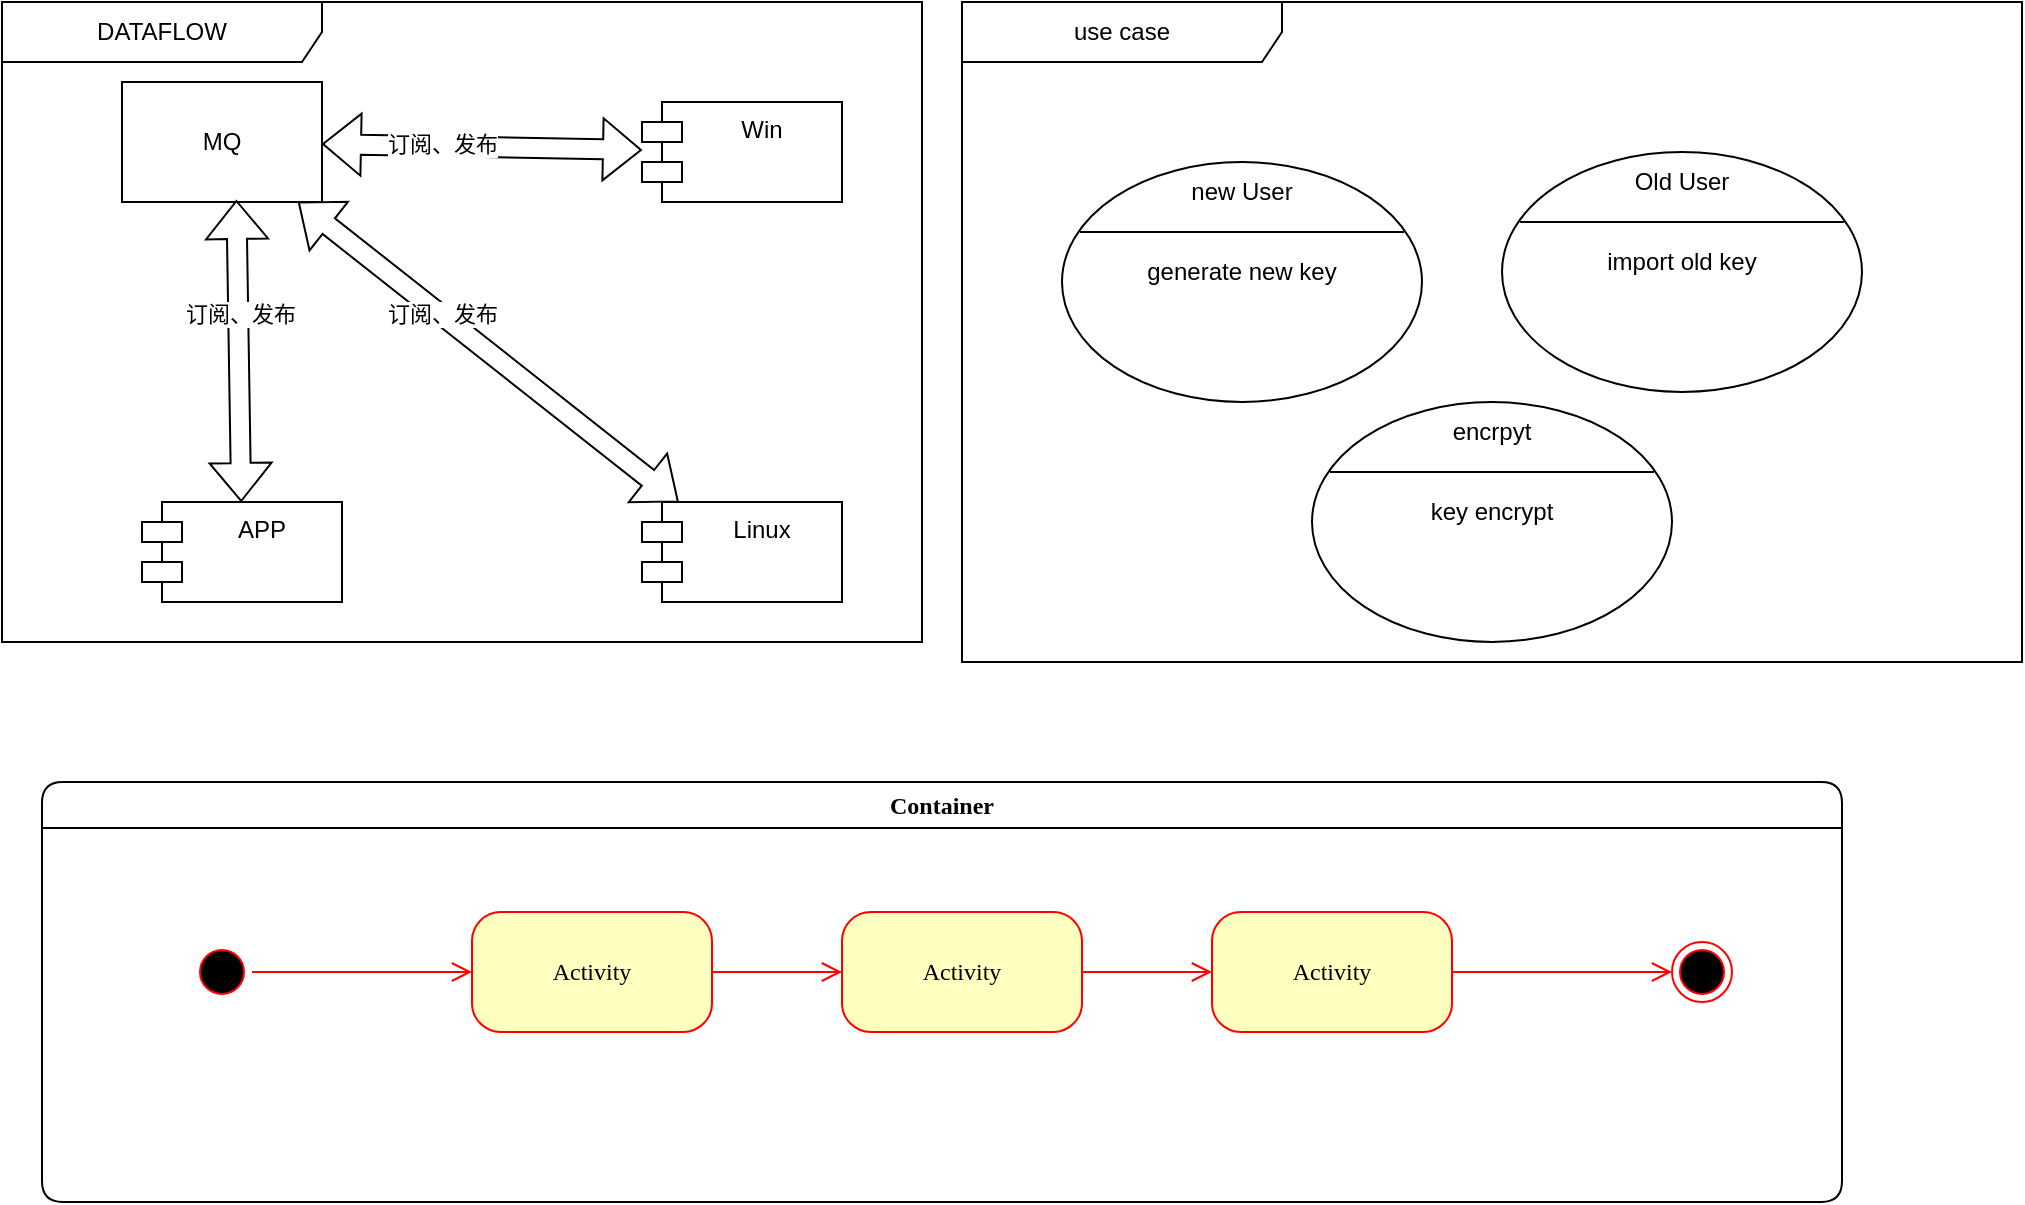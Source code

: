 <mxfile version="24.7.6">
  <diagram id="C5RBs43oDa-KdzZeNtuy" name="Page-1">
    <mxGraphModel dx="2493" dy="774" grid="1" gridSize="10" guides="1" tooltips="1" connect="1" arrows="1" fold="1" page="1" pageScale="1" pageWidth="1169" pageHeight="827" math="0" shadow="0">
      <root>
        <mxCell id="WIyWlLk6GJQsqaUBKTNV-0" />
        <mxCell id="WIyWlLk6GJQsqaUBKTNV-1" parent="WIyWlLk6GJQsqaUBKTNV-0" />
        <mxCell id="KiPP0bkD1e9r1e8dgF9X-14" value="Container" style="swimlane;whiteSpace=wrap;html=1;rounded=1;shadow=0;comic=0;labelBackgroundColor=none;strokeWidth=1;fontFamily=Verdana;fontSize=12;align=center;" vertex="1" parent="WIyWlLk6GJQsqaUBKTNV-1">
          <mxGeometry x="-140" y="410" width="900" height="210" as="geometry" />
        </mxCell>
        <mxCell id="KiPP0bkD1e9r1e8dgF9X-15" style="edgeStyle=elbowEdgeStyle;html=1;labelBackgroundColor=none;endArrow=open;endSize=8;strokeColor=#ff0000;fontFamily=Verdana;fontSize=12;align=left;rounded=0;" edge="1" parent="KiPP0bkD1e9r1e8dgF9X-14" source="KiPP0bkD1e9r1e8dgF9X-16" target="KiPP0bkD1e9r1e8dgF9X-21">
          <mxGeometry relative="1" as="geometry" />
        </mxCell>
        <mxCell id="KiPP0bkD1e9r1e8dgF9X-16" value="Activity" style="rounded=1;whiteSpace=wrap;html=1;arcSize=24;fillColor=#ffffc0;strokeColor=#ff0000;shadow=0;comic=0;labelBackgroundColor=none;fontFamily=Verdana;fontSize=12;fontColor=#000000;align=center;" vertex="1" parent="KiPP0bkD1e9r1e8dgF9X-14">
          <mxGeometry x="215" y="65" width="120" height="60" as="geometry" />
        </mxCell>
        <mxCell id="KiPP0bkD1e9r1e8dgF9X-17" value="" style="ellipse;html=1;shape=endState;fillColor=#000000;strokeColor=#ff0000;rounded=1;shadow=0;comic=0;labelBackgroundColor=none;fontFamily=Verdana;fontSize=12;fontColor=#000000;align=center;" vertex="1" parent="KiPP0bkD1e9r1e8dgF9X-14">
          <mxGeometry x="815" y="80" width="30" height="30" as="geometry" />
        </mxCell>
        <mxCell id="KiPP0bkD1e9r1e8dgF9X-18" style="edgeStyle=elbowEdgeStyle;html=1;labelBackgroundColor=none;endArrow=open;endSize=8;strokeColor=#ff0000;fontFamily=Verdana;fontSize=12;align=left;rounded=0;" edge="1" parent="KiPP0bkD1e9r1e8dgF9X-14" source="KiPP0bkD1e9r1e8dgF9X-19" target="KiPP0bkD1e9r1e8dgF9X-16">
          <mxGeometry relative="1" as="geometry" />
        </mxCell>
        <mxCell id="KiPP0bkD1e9r1e8dgF9X-19" value="" style="ellipse;html=1;shape=startState;fillColor=#000000;strokeColor=#ff0000;rounded=1;shadow=0;comic=0;labelBackgroundColor=none;fontFamily=Verdana;fontSize=12;fontColor=#000000;align=center;direction=south;" vertex="1" parent="KiPP0bkD1e9r1e8dgF9X-14">
          <mxGeometry x="75" y="80" width="30" height="30" as="geometry" />
        </mxCell>
        <mxCell id="KiPP0bkD1e9r1e8dgF9X-20" style="edgeStyle=elbowEdgeStyle;html=1;labelBackgroundColor=none;endArrow=open;endSize=8;strokeColor=#ff0000;fontFamily=Verdana;fontSize=12;align=left;rounded=0;" edge="1" parent="KiPP0bkD1e9r1e8dgF9X-14" source="KiPP0bkD1e9r1e8dgF9X-21" target="KiPP0bkD1e9r1e8dgF9X-23">
          <mxGeometry relative="1" as="geometry" />
        </mxCell>
        <mxCell id="KiPP0bkD1e9r1e8dgF9X-21" value="Activity" style="rounded=1;whiteSpace=wrap;html=1;arcSize=24;fillColor=#ffffc0;strokeColor=#ff0000;shadow=0;comic=0;labelBackgroundColor=none;fontFamily=Verdana;fontSize=12;fontColor=#000000;align=center;" vertex="1" parent="KiPP0bkD1e9r1e8dgF9X-14">
          <mxGeometry x="400" y="65" width="120" height="60" as="geometry" />
        </mxCell>
        <mxCell id="KiPP0bkD1e9r1e8dgF9X-22" style="edgeStyle=elbowEdgeStyle;html=1;labelBackgroundColor=none;endArrow=open;endSize=8;strokeColor=#ff0000;fontFamily=Verdana;fontSize=12;align=left;rounded=0;" edge="1" parent="KiPP0bkD1e9r1e8dgF9X-14" source="KiPP0bkD1e9r1e8dgF9X-23" target="KiPP0bkD1e9r1e8dgF9X-17">
          <mxGeometry relative="1" as="geometry" />
        </mxCell>
        <mxCell id="KiPP0bkD1e9r1e8dgF9X-23" value="Activity" style="rounded=1;whiteSpace=wrap;html=1;arcSize=24;fillColor=#ffffc0;strokeColor=#ff0000;shadow=0;comic=0;labelBackgroundColor=none;fontFamily=Verdana;fontSize=12;fontColor=#000000;align=center;" vertex="1" parent="KiPP0bkD1e9r1e8dgF9X-14">
          <mxGeometry x="585" y="65" width="120" height="60" as="geometry" />
        </mxCell>
        <mxCell id="KiPP0bkD1e9r1e8dgF9X-26" value="DATAFLOW" style="shape=umlFrame;whiteSpace=wrap;html=1;pointerEvents=0;recursiveResize=0;container=1;collapsible=0;width=160;" vertex="1" parent="WIyWlLk6GJQsqaUBKTNV-1">
          <mxGeometry x="-160" y="20" width="460" height="320" as="geometry" />
        </mxCell>
        <mxCell id="KiPP0bkD1e9r1e8dgF9X-0" value="&lt;div&gt;APP&lt;/div&gt;" style="shape=module;align=left;spacingLeft=20;align=center;verticalAlign=top;whiteSpace=wrap;html=1;" vertex="1" parent="KiPP0bkD1e9r1e8dgF9X-26">
          <mxGeometry x="70" y="250" width="100" height="50" as="geometry" />
        </mxCell>
        <mxCell id="KiPP0bkD1e9r1e8dgF9X-2" value="Win" style="shape=module;align=left;spacingLeft=20;align=center;verticalAlign=top;whiteSpace=wrap;html=1;" vertex="1" parent="KiPP0bkD1e9r1e8dgF9X-26">
          <mxGeometry x="320" y="50" width="100" height="50" as="geometry" />
        </mxCell>
        <mxCell id="KiPP0bkD1e9r1e8dgF9X-3" value="Linux" style="shape=module;align=left;spacingLeft=20;align=center;verticalAlign=top;whiteSpace=wrap;html=1;" vertex="1" parent="KiPP0bkD1e9r1e8dgF9X-26">
          <mxGeometry x="320" y="250" width="100" height="50" as="geometry" />
        </mxCell>
        <mxCell id="KiPP0bkD1e9r1e8dgF9X-6" value="MQ" style="html=1;align=center;verticalAlign=middle;dashed=0;whiteSpace=wrap;" vertex="1" parent="KiPP0bkD1e9r1e8dgF9X-26">
          <mxGeometry x="60" y="40" width="100" height="60" as="geometry" />
        </mxCell>
        <mxCell id="KiPP0bkD1e9r1e8dgF9X-7" value="" style="shape=flexArrow;endArrow=classic;startArrow=classic;html=1;rounded=0;entryX=0.572;entryY=0.983;entryDx=0;entryDy=0;entryPerimeter=0;" edge="1" parent="KiPP0bkD1e9r1e8dgF9X-26" source="KiPP0bkD1e9r1e8dgF9X-0" target="KiPP0bkD1e9r1e8dgF9X-6">
          <mxGeometry width="100" height="100" relative="1" as="geometry">
            <mxPoint x="120" y="280" as="sourcePoint" />
            <mxPoint x="220" y="180" as="targetPoint" />
          </mxGeometry>
        </mxCell>
        <mxCell id="KiPP0bkD1e9r1e8dgF9X-8" value="订阅、发布" style="edgeLabel;html=1;align=center;verticalAlign=middle;resizable=0;points=[];" vertex="1" connectable="0" parent="KiPP0bkD1e9r1e8dgF9X-7">
          <mxGeometry x="0.249" y="-1" relative="1" as="geometry">
            <mxPoint as="offset" />
          </mxGeometry>
        </mxCell>
        <mxCell id="KiPP0bkD1e9r1e8dgF9X-10" value="" style="shape=flexArrow;endArrow=classic;startArrow=classic;html=1;rounded=0;" edge="1" parent="KiPP0bkD1e9r1e8dgF9X-26" source="KiPP0bkD1e9r1e8dgF9X-3" target="KiPP0bkD1e9r1e8dgF9X-6">
          <mxGeometry width="100" height="100" relative="1" as="geometry">
            <mxPoint x="230" y="271.02" as="sourcePoint" />
            <mxPoint x="233" y="90.02" as="targetPoint" />
          </mxGeometry>
        </mxCell>
        <mxCell id="KiPP0bkD1e9r1e8dgF9X-11" value="订阅、发布" style="edgeLabel;html=1;align=center;verticalAlign=middle;resizable=0;points=[];" vertex="1" connectable="0" parent="KiPP0bkD1e9r1e8dgF9X-10">
          <mxGeometry x="0.249" y="-1" relative="1" as="geometry">
            <mxPoint as="offset" />
          </mxGeometry>
        </mxCell>
        <mxCell id="KiPP0bkD1e9r1e8dgF9X-12" value="" style="shape=flexArrow;endArrow=classic;startArrow=classic;html=1;rounded=0;" edge="1" parent="KiPP0bkD1e9r1e8dgF9X-26" source="KiPP0bkD1e9r1e8dgF9X-2" target="KiPP0bkD1e9r1e8dgF9X-6">
          <mxGeometry width="100" height="100" relative="1" as="geometry">
            <mxPoint x="450" y="281" as="sourcePoint" />
            <mxPoint x="453" y="100" as="targetPoint" />
          </mxGeometry>
        </mxCell>
        <mxCell id="KiPP0bkD1e9r1e8dgF9X-13" value="订阅、发布" style="edgeLabel;html=1;align=center;verticalAlign=middle;resizable=0;points=[];" vertex="1" connectable="0" parent="KiPP0bkD1e9r1e8dgF9X-12">
          <mxGeometry x="0.249" y="-1" relative="1" as="geometry">
            <mxPoint as="offset" />
          </mxGeometry>
        </mxCell>
        <mxCell id="KiPP0bkD1e9r1e8dgF9X-27" value="&lt;div&gt;use case&lt;/div&gt;" style="shape=umlFrame;whiteSpace=wrap;html=1;pointerEvents=0;recursiveResize=0;container=1;collapsible=0;width=160;" vertex="1" parent="WIyWlLk6GJQsqaUBKTNV-1">
          <mxGeometry x="320" y="20" width="530" height="330" as="geometry" />
        </mxCell>
        <mxCell id="KiPP0bkD1e9r1e8dgF9X-34" value="" style="shape=ellipse;container=1;horizontal=1;horizontalStack=0;resizeParent=1;resizeParentMax=0;resizeLast=0;html=1;dashed=0;collapsible=0;" vertex="1" parent="KiPP0bkD1e9r1e8dgF9X-27">
          <mxGeometry x="50" y="80" width="180" height="120" as="geometry" />
        </mxCell>
        <mxCell id="KiPP0bkD1e9r1e8dgF9X-35" value="new User" style="html=1;strokeColor=none;fillColor=none;align=center;verticalAlign=middle;rotatable=0;whiteSpace=wrap;" vertex="1" parent="KiPP0bkD1e9r1e8dgF9X-34">
          <mxGeometry width="180" height="30" as="geometry" />
        </mxCell>
        <mxCell id="KiPP0bkD1e9r1e8dgF9X-36" value="" style="line;strokeWidth=1;fillColor=none;rotatable=0;labelPosition=right;points=[];portConstraint=eastwest;dashed=0;resizeWidth=1;" vertex="1" parent="KiPP0bkD1e9r1e8dgF9X-34">
          <mxGeometry x="9" y="30" width="162" height="10" as="geometry" />
        </mxCell>
        <mxCell id="KiPP0bkD1e9r1e8dgF9X-37" value="generate new key" style="text;html=1;align=center;verticalAlign=middle;rotatable=0;fillColor=none;strokeColor=none;whiteSpace=wrap;" vertex="1" parent="KiPP0bkD1e9r1e8dgF9X-34">
          <mxGeometry y="40" width="180" height="30" as="geometry" />
        </mxCell>
        <mxCell id="KiPP0bkD1e9r1e8dgF9X-39" value="" style="shape=ellipse;container=1;horizontal=1;horizontalStack=0;resizeParent=1;resizeParentMax=0;resizeLast=0;html=1;dashed=0;collapsible=0;" vertex="1" parent="KiPP0bkD1e9r1e8dgF9X-27">
          <mxGeometry x="270" y="75" width="180" height="120" as="geometry" />
        </mxCell>
        <mxCell id="KiPP0bkD1e9r1e8dgF9X-40" value="Old User" style="html=1;strokeColor=none;fillColor=none;align=center;verticalAlign=middle;rotatable=0;whiteSpace=wrap;" vertex="1" parent="KiPP0bkD1e9r1e8dgF9X-39">
          <mxGeometry width="180" height="30" as="geometry" />
        </mxCell>
        <mxCell id="KiPP0bkD1e9r1e8dgF9X-41" value="" style="line;strokeWidth=1;fillColor=none;rotatable=0;labelPosition=right;points=[];portConstraint=eastwest;dashed=0;resizeWidth=1;" vertex="1" parent="KiPP0bkD1e9r1e8dgF9X-39">
          <mxGeometry x="9" y="30" width="162" height="10" as="geometry" />
        </mxCell>
        <mxCell id="KiPP0bkD1e9r1e8dgF9X-42" value="import old key" style="text;html=1;align=center;verticalAlign=middle;rotatable=0;fillColor=none;strokeColor=none;whiteSpace=wrap;" vertex="1" parent="KiPP0bkD1e9r1e8dgF9X-39">
          <mxGeometry y="40" width="180" height="30" as="geometry" />
        </mxCell>
        <mxCell id="KiPP0bkD1e9r1e8dgF9X-44" value="" style="shape=ellipse;container=1;horizontal=1;horizontalStack=0;resizeParent=1;resizeParentMax=0;resizeLast=0;html=1;dashed=0;collapsible=0;" vertex="1" parent="KiPP0bkD1e9r1e8dgF9X-27">
          <mxGeometry x="175" y="200" width="180" height="120" as="geometry" />
        </mxCell>
        <mxCell id="KiPP0bkD1e9r1e8dgF9X-45" value="encrpyt" style="html=1;strokeColor=none;fillColor=none;align=center;verticalAlign=middle;rotatable=0;whiteSpace=wrap;" vertex="1" parent="KiPP0bkD1e9r1e8dgF9X-44">
          <mxGeometry width="180" height="30" as="geometry" />
        </mxCell>
        <mxCell id="KiPP0bkD1e9r1e8dgF9X-46" value="" style="line;strokeWidth=1;fillColor=none;rotatable=0;labelPosition=right;points=[];portConstraint=eastwest;dashed=0;resizeWidth=1;" vertex="1" parent="KiPP0bkD1e9r1e8dgF9X-44">
          <mxGeometry x="9" y="30" width="162" height="10" as="geometry" />
        </mxCell>
        <mxCell id="KiPP0bkD1e9r1e8dgF9X-47" value="key encrypt" style="text;html=1;align=center;verticalAlign=middle;rotatable=0;fillColor=none;strokeColor=none;whiteSpace=wrap;" vertex="1" parent="KiPP0bkD1e9r1e8dgF9X-44">
          <mxGeometry y="40" width="180" height="30" as="geometry" />
        </mxCell>
      </root>
    </mxGraphModel>
  </diagram>
</mxfile>
